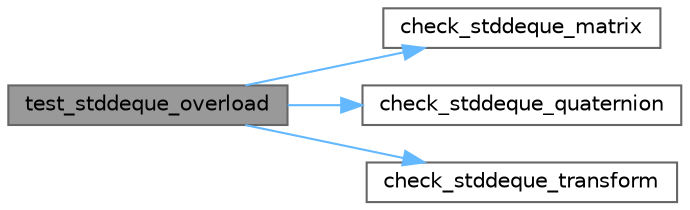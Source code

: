 digraph "test_stddeque_overload"
{
 // LATEX_PDF_SIZE
  bgcolor="transparent";
  edge [fontname=Helvetica,fontsize=10,labelfontname=Helvetica,labelfontsize=10];
  node [fontname=Helvetica,fontsize=10,shape=box,height=0.2,width=0.4];
  rankdir="LR";
  Node1 [id="Node000001",label="test_stddeque_overload",height=0.2,width=0.4,color="gray40", fillcolor="grey60", style="filled", fontcolor="black",tooltip=" "];
  Node1 -> Node2 [id="edge1_Node000001_Node000002",color="steelblue1",style="solid",tooltip=" "];
  Node2 [id="Node000002",label="check_stddeque_matrix",height=0.2,width=0.4,color="grey40", fillcolor="white", style="filled",URL="$stddeque__overload_8cpp.html#a56d1c2984a13c8166218e157782ba5af",tooltip=" "];
  Node1 -> Node3 [id="edge2_Node000001_Node000003",color="steelblue1",style="solid",tooltip=" "];
  Node3 [id="Node000003",label="check_stddeque_quaternion",height=0.2,width=0.4,color="grey40", fillcolor="white", style="filled",URL="$stddeque__overload_8cpp.html#a22944bef02908a2b60c6aef21b01e7e2",tooltip=" "];
  Node1 -> Node4 [id="edge3_Node000001_Node000004",color="steelblue1",style="solid",tooltip=" "];
  Node4 [id="Node000004",label="check_stddeque_transform",height=0.2,width=0.4,color="grey40", fillcolor="white", style="filled",URL="$stddeque__overload_8cpp.html#aad413a365b5e252ef1158c38be77026b",tooltip=" "];
}
